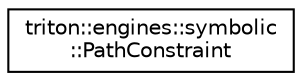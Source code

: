 digraph "Graphical Class Hierarchy"
{
  edge [fontname="Helvetica",fontsize="10",labelfontname="Helvetica",labelfontsize="10"];
  node [fontname="Helvetica",fontsize="10",shape=record];
  rankdir="LR";
  Node0 [label="triton::engines::symbolic\l::PathConstraint",height=0.2,width=0.4,color="black", fillcolor="white", style="filled",URL="$classtriton_1_1engines_1_1symbolic_1_1PathConstraint.html",tooltip="The path constraint class. "];
}
